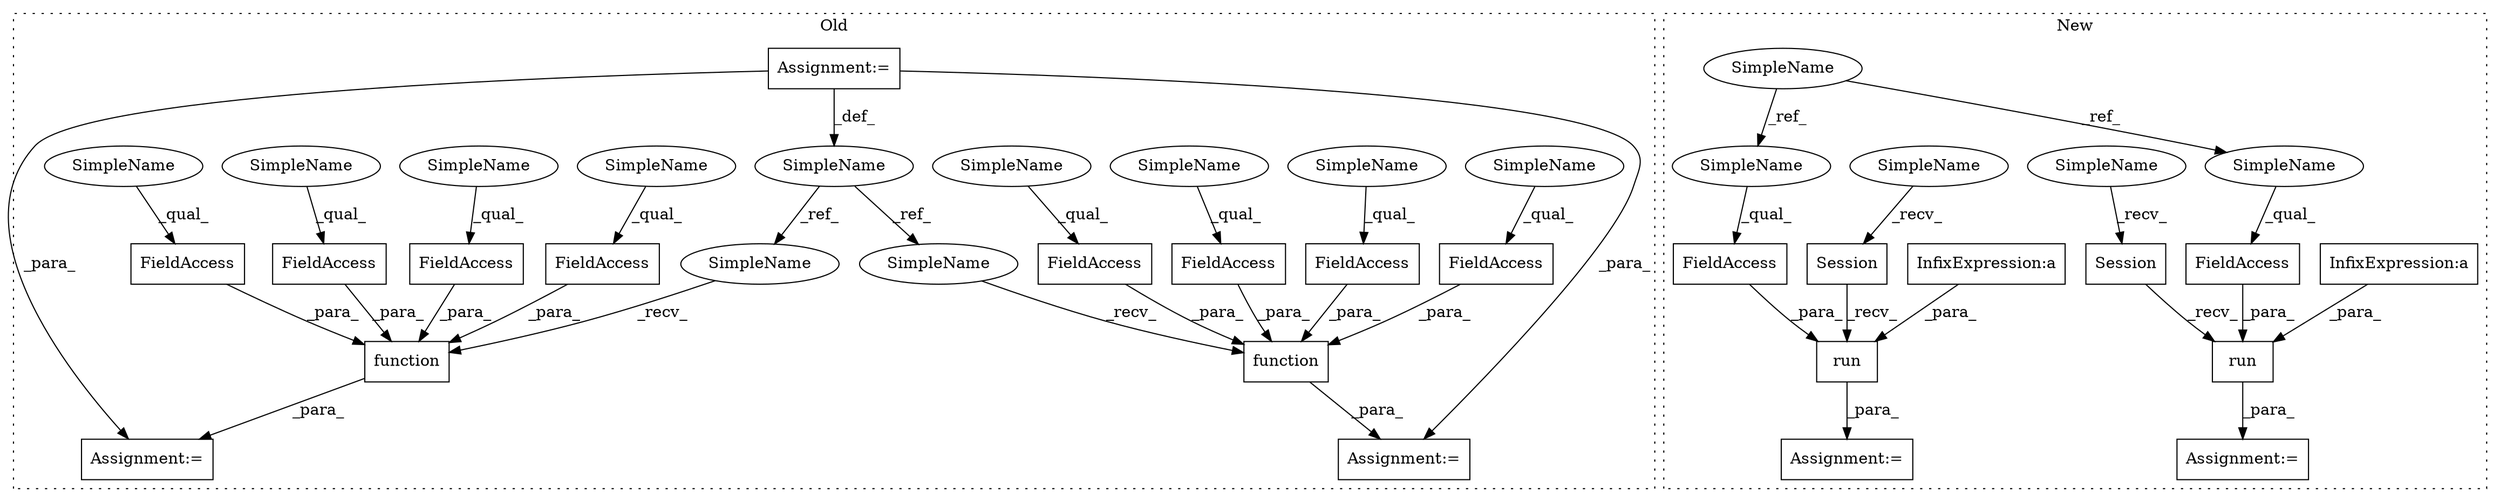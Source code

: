 digraph G {
subgraph cluster0 {
1 [label="function" a="32" s="1599,1677" l="9,1" shape="box"];
3 [label="SimpleName" a="42" s="1118" l="6" shape="ellipse"];
4 [label="function" a="32" s="1498,1576" l="9,1" shape="box"];
6 [label="Assignment:=" a="7" s="1490" l="1" shape="box"];
8 [label="Assignment:=" a="7" s="1591" l="1" shape="box"];
9 [label="Assignment:=" a="7" s="1118" l="6" shape="box"];
12 [label="FieldAccess" a="22" s="1608" l="11" shape="box"];
14 [label="FieldAccess" a="22" s="1633" l="12" shape="box"];
15 [label="FieldAccess" a="22" s="1646" l="14" shape="box"];
17 [label="FieldAccess" a="22" s="1507" l="11" shape="box"];
18 [label="FieldAccess" a="22" s="1620" l="12" shape="box"];
19 [label="FieldAccess" a="22" s="1560" l="16" shape="box"];
20 [label="FieldAccess" a="22" s="1532" l="12" shape="box"];
21 [label="FieldAccess" a="22" s="1545" l="14" shape="box"];
30 [label="SimpleName" a="42" s="1491" l="6" shape="ellipse"];
31 [label="SimpleName" a="42" s="1592" l="6" shape="ellipse"];
32 [label="SimpleName" a="42" s="1646" l="4" shape="ellipse"];
33 [label="SimpleName" a="42" s="1620" l="4" shape="ellipse"];
34 [label="SimpleName" a="42" s="1633" l="4" shape="ellipse"];
35 [label="SimpleName" a="42" s="1507" l="4" shape="ellipse"];
36 [label="SimpleName" a="42" s="1545" l="4" shape="ellipse"];
37 [label="SimpleName" a="42" s="1608" l="4" shape="ellipse"];
38 [label="SimpleName" a="42" s="1560" l="4" shape="ellipse"];
39 [label="SimpleName" a="42" s="1532" l="4" shape="ellipse"];
label = "Old";
style="dotted";
}
subgraph cluster1 {
2 [label="Session" a="32" s="1696" l="9" shape="box"];
5 [label="run" a="32" s="1706,1750" l="4,1" shape="box"];
7 [label="Assignment:=" a="7" s="1684" l="1" shape="box"];
10 [label="InfixExpression:a" a="27" s="1721" l="3" shape="box"];
11 [label="FieldAccess" a="22" s="1736" l="14" shape="box"];
13 [label="SimpleName" a="42" s="1115" l="4" shape="ellipse"];
16 [label="FieldAccess" a="22" s="1655" l="14" shape="box"];
22 [label="run" a="32" s="1623,1669" l="4,1" shape="box"];
23 [label="InfixExpression:a" a="27" s="1639" l="3" shape="box"];
24 [label="Session" a="32" s="1613" l="9" shape="box"];
25 [label="Assignment:=" a="7" s="1601" l="1" shape="box"];
26 [label="SimpleName" a="42" s="1655" l="4" shape="ellipse"];
27 [label="SimpleName" a="42" s="1736" l="4" shape="ellipse"];
28 [label="SimpleName" a="42" s="1602" l="10" shape="ellipse"];
29 [label="SimpleName" a="42" s="1685" l="10" shape="ellipse"];
label = "New";
style="dotted";
}
1 -> 8 [label="_para_"];
2 -> 5 [label="_recv_"];
3 -> 30 [label="_ref_"];
3 -> 31 [label="_ref_"];
4 -> 6 [label="_para_"];
5 -> 7 [label="_para_"];
9 -> 8 [label="_para_"];
9 -> 3 [label="_def_"];
9 -> 6 [label="_para_"];
10 -> 5 [label="_para_"];
11 -> 5 [label="_para_"];
12 -> 1 [label="_para_"];
13 -> 26 [label="_ref_"];
13 -> 27 [label="_ref_"];
14 -> 1 [label="_para_"];
15 -> 1 [label="_para_"];
16 -> 22 [label="_para_"];
17 -> 4 [label="_para_"];
18 -> 1 [label="_para_"];
19 -> 4 [label="_para_"];
20 -> 4 [label="_para_"];
21 -> 4 [label="_para_"];
22 -> 25 [label="_para_"];
23 -> 22 [label="_para_"];
24 -> 22 [label="_recv_"];
26 -> 16 [label="_qual_"];
27 -> 11 [label="_qual_"];
28 -> 24 [label="_recv_"];
29 -> 2 [label="_recv_"];
30 -> 4 [label="_recv_"];
31 -> 1 [label="_recv_"];
32 -> 15 [label="_qual_"];
33 -> 18 [label="_qual_"];
34 -> 14 [label="_qual_"];
35 -> 17 [label="_qual_"];
36 -> 21 [label="_qual_"];
37 -> 12 [label="_qual_"];
38 -> 19 [label="_qual_"];
39 -> 20 [label="_qual_"];
}
